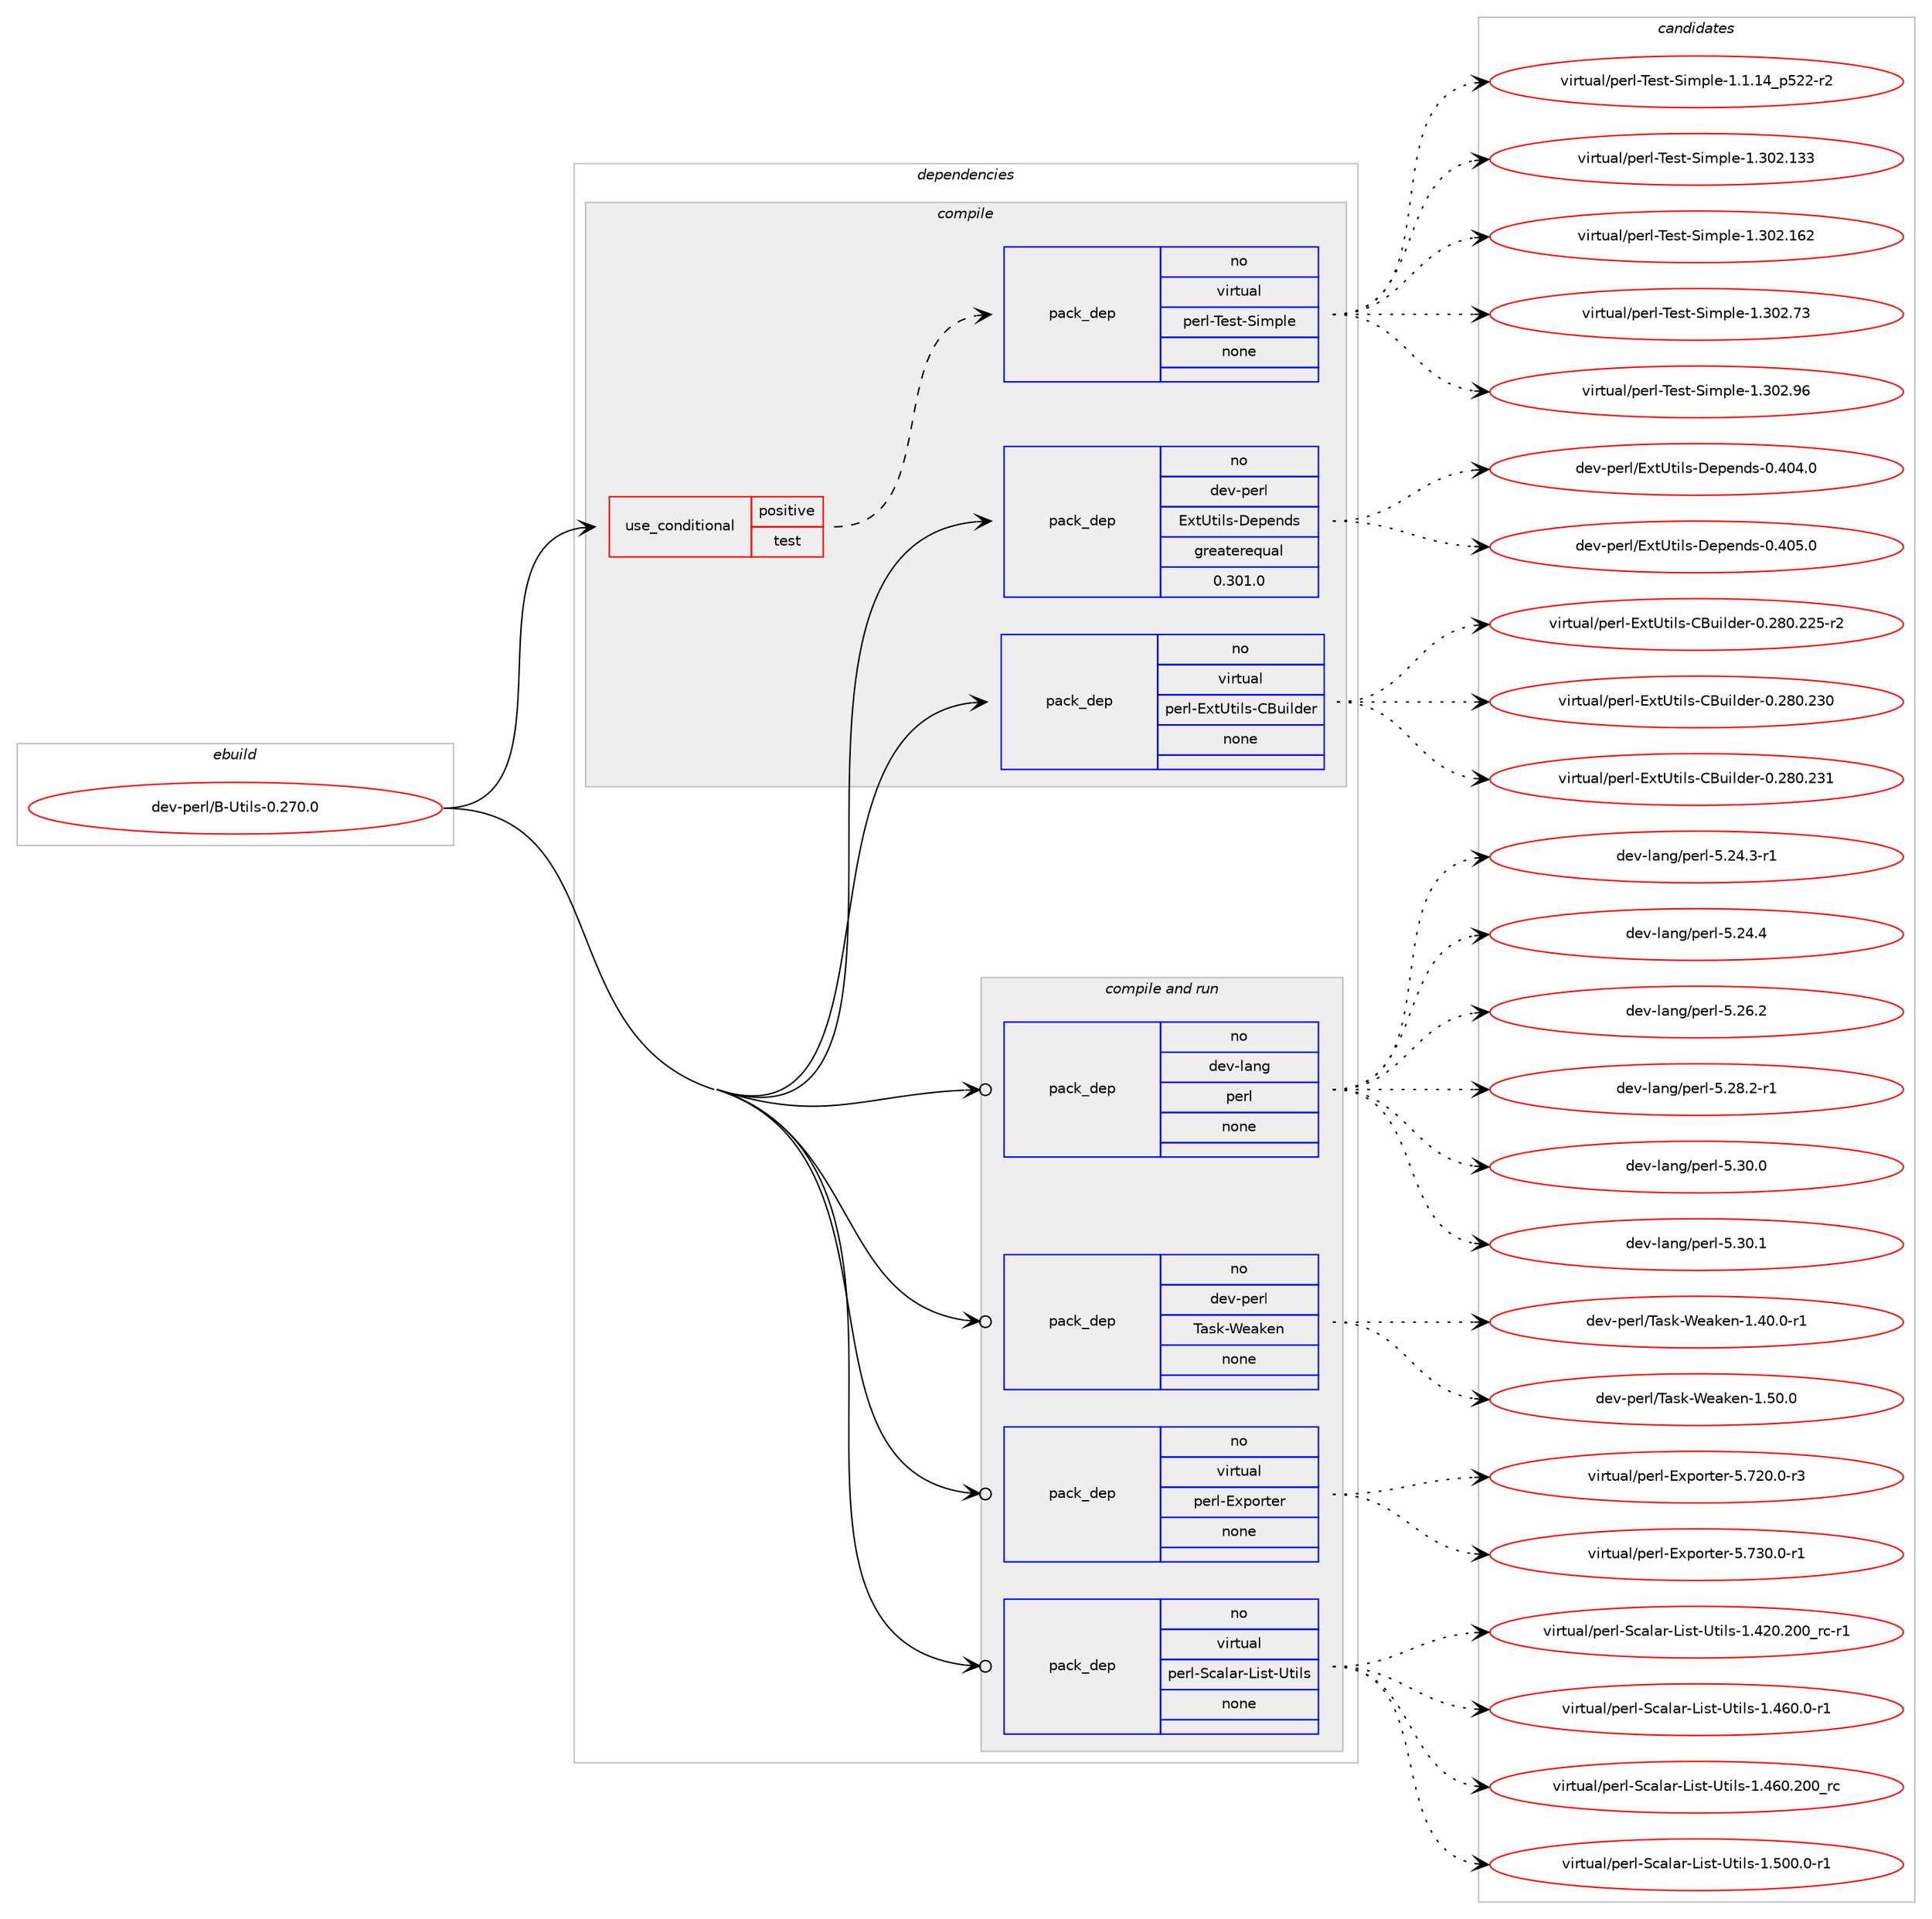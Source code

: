 digraph prolog {

# *************
# Graph options
# *************

newrank=true;
concentrate=true;
compound=true;
graph [rankdir=LR,fontname=Helvetica,fontsize=10,ranksep=1.5];#, ranksep=2.5, nodesep=0.2];
edge  [arrowhead=vee];
node  [fontname=Helvetica,fontsize=10];

# **********
# The ebuild
# **********

subgraph cluster_leftcol {
color=gray;
rank=same;
label=<<i>ebuild</i>>;
id [label="dev-perl/B-Utils-0.270.0", color=red, width=4, href="../dev-perl/B-Utils-0.270.0.svg"];
}

# ****************
# The dependencies
# ****************

subgraph cluster_midcol {
color=gray;
label=<<i>dependencies</i>>;
subgraph cluster_compile {
fillcolor="#eeeeee";
style=filled;
label=<<i>compile</i>>;
subgraph cond133274 {
dependency573930 [label=<<TABLE BORDER="0" CELLBORDER="1" CELLSPACING="0" CELLPADDING="4"><TR><TD ROWSPAN="3" CELLPADDING="10">use_conditional</TD></TR><TR><TD>positive</TD></TR><TR><TD>test</TD></TR></TABLE>>, shape=none, color=red];
subgraph pack429017 {
dependency573931 [label=<<TABLE BORDER="0" CELLBORDER="1" CELLSPACING="0" CELLPADDING="4" WIDTH="220"><TR><TD ROWSPAN="6" CELLPADDING="30">pack_dep</TD></TR><TR><TD WIDTH="110">no</TD></TR><TR><TD>virtual</TD></TR><TR><TD>perl-Test-Simple</TD></TR><TR><TD>none</TD></TR><TR><TD></TD></TR></TABLE>>, shape=none, color=blue];
}
dependency573930:e -> dependency573931:w [weight=20,style="dashed",arrowhead="vee"];
}
id:e -> dependency573930:w [weight=20,style="solid",arrowhead="vee"];
subgraph pack429018 {
dependency573932 [label=<<TABLE BORDER="0" CELLBORDER="1" CELLSPACING="0" CELLPADDING="4" WIDTH="220"><TR><TD ROWSPAN="6" CELLPADDING="30">pack_dep</TD></TR><TR><TD WIDTH="110">no</TD></TR><TR><TD>dev-perl</TD></TR><TR><TD>ExtUtils-Depends</TD></TR><TR><TD>greaterequal</TD></TR><TR><TD>0.301.0</TD></TR></TABLE>>, shape=none, color=blue];
}
id:e -> dependency573932:w [weight=20,style="solid",arrowhead="vee"];
subgraph pack429019 {
dependency573933 [label=<<TABLE BORDER="0" CELLBORDER="1" CELLSPACING="0" CELLPADDING="4" WIDTH="220"><TR><TD ROWSPAN="6" CELLPADDING="30">pack_dep</TD></TR><TR><TD WIDTH="110">no</TD></TR><TR><TD>virtual</TD></TR><TR><TD>perl-ExtUtils-CBuilder</TD></TR><TR><TD>none</TD></TR><TR><TD></TD></TR></TABLE>>, shape=none, color=blue];
}
id:e -> dependency573933:w [weight=20,style="solid",arrowhead="vee"];
}
subgraph cluster_compileandrun {
fillcolor="#eeeeee";
style=filled;
label=<<i>compile and run</i>>;
subgraph pack429020 {
dependency573934 [label=<<TABLE BORDER="0" CELLBORDER="1" CELLSPACING="0" CELLPADDING="4" WIDTH="220"><TR><TD ROWSPAN="6" CELLPADDING="30">pack_dep</TD></TR><TR><TD WIDTH="110">no</TD></TR><TR><TD>dev-lang</TD></TR><TR><TD>perl</TD></TR><TR><TD>none</TD></TR><TR><TD></TD></TR></TABLE>>, shape=none, color=blue];
}
id:e -> dependency573934:w [weight=20,style="solid",arrowhead="odotvee"];
subgraph pack429021 {
dependency573935 [label=<<TABLE BORDER="0" CELLBORDER="1" CELLSPACING="0" CELLPADDING="4" WIDTH="220"><TR><TD ROWSPAN="6" CELLPADDING="30">pack_dep</TD></TR><TR><TD WIDTH="110">no</TD></TR><TR><TD>dev-perl</TD></TR><TR><TD>Task-Weaken</TD></TR><TR><TD>none</TD></TR><TR><TD></TD></TR></TABLE>>, shape=none, color=blue];
}
id:e -> dependency573935:w [weight=20,style="solid",arrowhead="odotvee"];
subgraph pack429022 {
dependency573936 [label=<<TABLE BORDER="0" CELLBORDER="1" CELLSPACING="0" CELLPADDING="4" WIDTH="220"><TR><TD ROWSPAN="6" CELLPADDING="30">pack_dep</TD></TR><TR><TD WIDTH="110">no</TD></TR><TR><TD>virtual</TD></TR><TR><TD>perl-Exporter</TD></TR><TR><TD>none</TD></TR><TR><TD></TD></TR></TABLE>>, shape=none, color=blue];
}
id:e -> dependency573936:w [weight=20,style="solid",arrowhead="odotvee"];
subgraph pack429023 {
dependency573937 [label=<<TABLE BORDER="0" CELLBORDER="1" CELLSPACING="0" CELLPADDING="4" WIDTH="220"><TR><TD ROWSPAN="6" CELLPADDING="30">pack_dep</TD></TR><TR><TD WIDTH="110">no</TD></TR><TR><TD>virtual</TD></TR><TR><TD>perl-Scalar-List-Utils</TD></TR><TR><TD>none</TD></TR><TR><TD></TD></TR></TABLE>>, shape=none, color=blue];
}
id:e -> dependency573937:w [weight=20,style="solid",arrowhead="odotvee"];
}
subgraph cluster_run {
fillcolor="#eeeeee";
style=filled;
label=<<i>run</i>>;
}
}

# **************
# The candidates
# **************

subgraph cluster_choices {
rank=same;
color=gray;
label=<<i>candidates</i>>;

subgraph choice429017 {
color=black;
nodesep=1;
choice11810511411611797108471121011141084584101115116458310510911210810145494649464952951125350504511450 [label="virtual/perl-Test-Simple-1.1.14_p522-r2", color=red, width=4,href="../virtual/perl-Test-Simple-1.1.14_p522-r2.svg"];
choice11810511411611797108471121011141084584101115116458310510911210810145494651485046495151 [label="virtual/perl-Test-Simple-1.302.133", color=red, width=4,href="../virtual/perl-Test-Simple-1.302.133.svg"];
choice11810511411611797108471121011141084584101115116458310510911210810145494651485046495450 [label="virtual/perl-Test-Simple-1.302.162", color=red, width=4,href="../virtual/perl-Test-Simple-1.302.162.svg"];
choice118105114116117971084711210111410845841011151164583105109112108101454946514850465551 [label="virtual/perl-Test-Simple-1.302.73", color=red, width=4,href="../virtual/perl-Test-Simple-1.302.73.svg"];
choice118105114116117971084711210111410845841011151164583105109112108101454946514850465754 [label="virtual/perl-Test-Simple-1.302.96", color=red, width=4,href="../virtual/perl-Test-Simple-1.302.96.svg"];
dependency573931:e -> choice11810511411611797108471121011141084584101115116458310510911210810145494649464952951125350504511450:w [style=dotted,weight="100"];
dependency573931:e -> choice11810511411611797108471121011141084584101115116458310510911210810145494651485046495151:w [style=dotted,weight="100"];
dependency573931:e -> choice11810511411611797108471121011141084584101115116458310510911210810145494651485046495450:w [style=dotted,weight="100"];
dependency573931:e -> choice118105114116117971084711210111410845841011151164583105109112108101454946514850465551:w [style=dotted,weight="100"];
dependency573931:e -> choice118105114116117971084711210111410845841011151164583105109112108101454946514850465754:w [style=dotted,weight="100"];
}
subgraph choice429018 {
color=black;
nodesep=1;
choice1001011184511210111410847691201168511610510811545681011121011101001154548465248524648 [label="dev-perl/ExtUtils-Depends-0.404.0", color=red, width=4,href="../dev-perl/ExtUtils-Depends-0.404.0.svg"];
choice1001011184511210111410847691201168511610510811545681011121011101001154548465248534648 [label="dev-perl/ExtUtils-Depends-0.405.0", color=red, width=4,href="../dev-perl/ExtUtils-Depends-0.405.0.svg"];
dependency573932:e -> choice1001011184511210111410847691201168511610510811545681011121011101001154548465248524648:w [style=dotted,weight="100"];
dependency573932:e -> choice1001011184511210111410847691201168511610510811545681011121011101001154548465248534648:w [style=dotted,weight="100"];
}
subgraph choice429019 {
color=black;
nodesep=1;
choice1181051141161179710847112101114108456912011685116105108115456766117105108100101114454846505648465050534511450 [label="virtual/perl-ExtUtils-CBuilder-0.280.225-r2", color=red, width=4,href="../virtual/perl-ExtUtils-CBuilder-0.280.225-r2.svg"];
choice118105114116117971084711210111410845691201168511610510811545676611710510810010111445484650564846505148 [label="virtual/perl-ExtUtils-CBuilder-0.280.230", color=red, width=4,href="../virtual/perl-ExtUtils-CBuilder-0.280.230.svg"];
choice118105114116117971084711210111410845691201168511610510811545676611710510810010111445484650564846505149 [label="virtual/perl-ExtUtils-CBuilder-0.280.231", color=red, width=4,href="../virtual/perl-ExtUtils-CBuilder-0.280.231.svg"];
dependency573933:e -> choice1181051141161179710847112101114108456912011685116105108115456766117105108100101114454846505648465050534511450:w [style=dotted,weight="100"];
dependency573933:e -> choice118105114116117971084711210111410845691201168511610510811545676611710510810010111445484650564846505148:w [style=dotted,weight="100"];
dependency573933:e -> choice118105114116117971084711210111410845691201168511610510811545676611710510810010111445484650564846505149:w [style=dotted,weight="100"];
}
subgraph choice429020 {
color=black;
nodesep=1;
choice100101118451089711010347112101114108455346505246514511449 [label="dev-lang/perl-5.24.3-r1", color=red, width=4,href="../dev-lang/perl-5.24.3-r1.svg"];
choice10010111845108971101034711210111410845534650524652 [label="dev-lang/perl-5.24.4", color=red, width=4,href="../dev-lang/perl-5.24.4.svg"];
choice10010111845108971101034711210111410845534650544650 [label="dev-lang/perl-5.26.2", color=red, width=4,href="../dev-lang/perl-5.26.2.svg"];
choice100101118451089711010347112101114108455346505646504511449 [label="dev-lang/perl-5.28.2-r1", color=red, width=4,href="../dev-lang/perl-5.28.2-r1.svg"];
choice10010111845108971101034711210111410845534651484648 [label="dev-lang/perl-5.30.0", color=red, width=4,href="../dev-lang/perl-5.30.0.svg"];
choice10010111845108971101034711210111410845534651484649 [label="dev-lang/perl-5.30.1", color=red, width=4,href="../dev-lang/perl-5.30.1.svg"];
dependency573934:e -> choice100101118451089711010347112101114108455346505246514511449:w [style=dotted,weight="100"];
dependency573934:e -> choice10010111845108971101034711210111410845534650524652:w [style=dotted,weight="100"];
dependency573934:e -> choice10010111845108971101034711210111410845534650544650:w [style=dotted,weight="100"];
dependency573934:e -> choice100101118451089711010347112101114108455346505646504511449:w [style=dotted,weight="100"];
dependency573934:e -> choice10010111845108971101034711210111410845534651484648:w [style=dotted,weight="100"];
dependency573934:e -> choice10010111845108971101034711210111410845534651484649:w [style=dotted,weight="100"];
}
subgraph choice429021 {
color=black;
nodesep=1;
choice10010111845112101114108478497115107458710197107101110454946524846484511449 [label="dev-perl/Task-Weaken-1.40.0-r1", color=red, width=4,href="../dev-perl/Task-Weaken-1.40.0-r1.svg"];
choice1001011184511210111410847849711510745871019710710111045494653484648 [label="dev-perl/Task-Weaken-1.50.0", color=red, width=4,href="../dev-perl/Task-Weaken-1.50.0.svg"];
dependency573935:e -> choice10010111845112101114108478497115107458710197107101110454946524846484511449:w [style=dotted,weight="100"];
dependency573935:e -> choice1001011184511210111410847849711510745871019710710111045494653484648:w [style=dotted,weight="100"];
}
subgraph choice429022 {
color=black;
nodesep=1;
choice1181051141161179710847112101114108456912011211111411610111445534655504846484511451 [label="virtual/perl-Exporter-5.720.0-r3", color=red, width=4,href="../virtual/perl-Exporter-5.720.0-r3.svg"];
choice1181051141161179710847112101114108456912011211111411610111445534655514846484511449 [label="virtual/perl-Exporter-5.730.0-r1", color=red, width=4,href="../virtual/perl-Exporter-5.730.0-r1.svg"];
dependency573936:e -> choice1181051141161179710847112101114108456912011211111411610111445534655504846484511451:w [style=dotted,weight="100"];
dependency573936:e -> choice1181051141161179710847112101114108456912011211111411610111445534655514846484511449:w [style=dotted,weight="100"];
}
subgraph choice429023 {
color=black;
nodesep=1;
choice11810511411611797108471121011141084583999710897114457610511511645851161051081154549465250484650484895114994511449 [label="virtual/perl-Scalar-List-Utils-1.420.200_rc-r1", color=red, width=4,href="../virtual/perl-Scalar-List-Utils-1.420.200_rc-r1.svg"];
choice118105114116117971084711210111410845839997108971144576105115116458511610510811545494652544846484511449 [label="virtual/perl-Scalar-List-Utils-1.460.0-r1", color=red, width=4,href="../virtual/perl-Scalar-List-Utils-1.460.0-r1.svg"];
choice1181051141161179710847112101114108458399971089711445761051151164585116105108115454946525448465048489511499 [label="virtual/perl-Scalar-List-Utils-1.460.200_rc", color=red, width=4,href="../virtual/perl-Scalar-List-Utils-1.460.200_rc.svg"];
choice118105114116117971084711210111410845839997108971144576105115116458511610510811545494653484846484511449 [label="virtual/perl-Scalar-List-Utils-1.500.0-r1", color=red, width=4,href="../virtual/perl-Scalar-List-Utils-1.500.0-r1.svg"];
dependency573937:e -> choice11810511411611797108471121011141084583999710897114457610511511645851161051081154549465250484650484895114994511449:w [style=dotted,weight="100"];
dependency573937:e -> choice118105114116117971084711210111410845839997108971144576105115116458511610510811545494652544846484511449:w [style=dotted,weight="100"];
dependency573937:e -> choice1181051141161179710847112101114108458399971089711445761051151164585116105108115454946525448465048489511499:w [style=dotted,weight="100"];
dependency573937:e -> choice118105114116117971084711210111410845839997108971144576105115116458511610510811545494653484846484511449:w [style=dotted,weight="100"];
}
}

}
